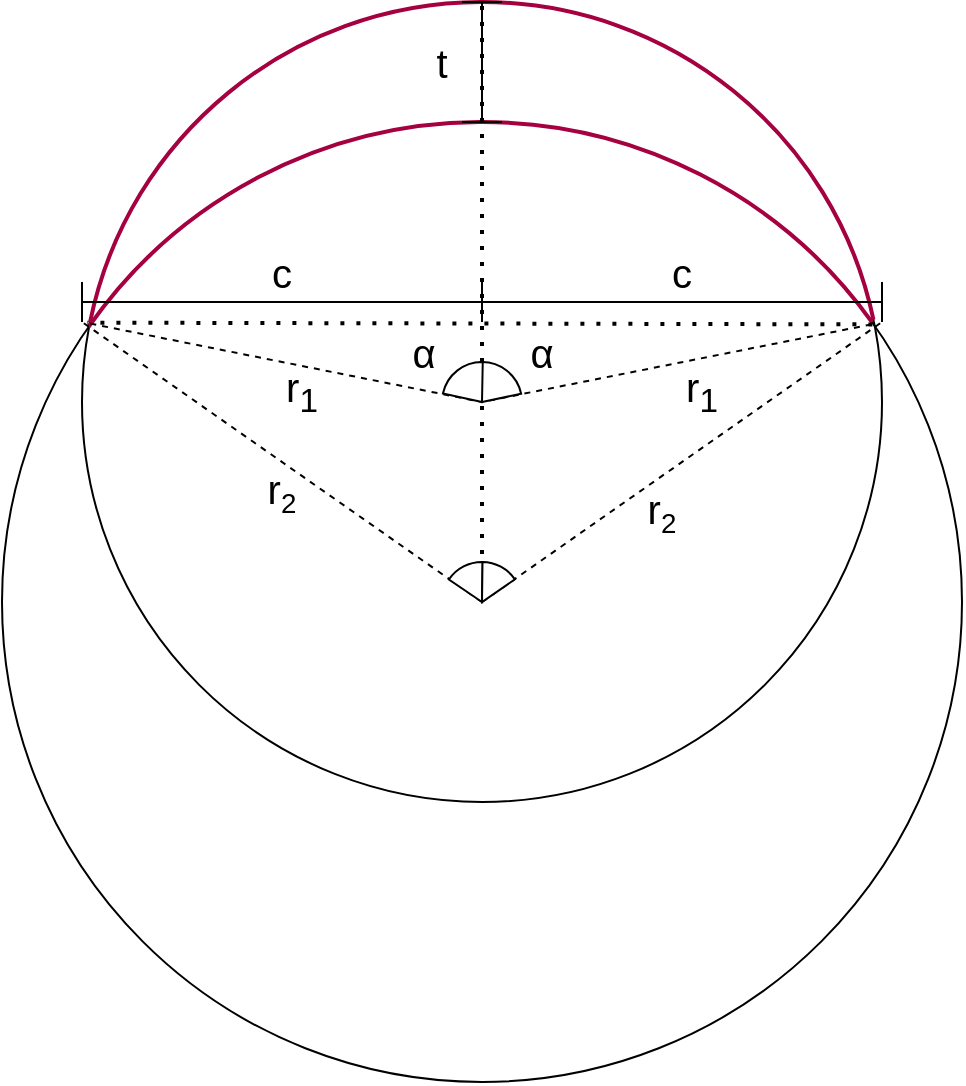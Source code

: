 <mxfile version="24.2.5" type="device">
  <diagram name="Page-1" id="t3d3-SSKAyB4mBenZ0mL">
    <mxGraphModel dx="1624" dy="533" grid="1" gridSize="10" guides="1" tooltips="1" connect="1" arrows="1" fold="1" page="1" pageScale="1" pageWidth="827" pageHeight="1169" math="0" shadow="0">
      <root>
        <mxCell id="0" />
        <mxCell id="1" parent="0" />
        <mxCell id="tUr5hOfoBl_ZDU161N_x-1" value="" style="ellipse;whiteSpace=wrap;html=1;fillColor=none;movable=0;resizable=0;rotatable=0;deletable=0;editable=0;locked=1;connectable=0;rotation=-180;container=0;" parent="1" vertex="1">
          <mxGeometry x="-400" y="400" width="480" height="480" as="geometry" />
        </mxCell>
        <mxCell id="-MQa0_uv0SwBElWbOj7F-25" value="" style="ellipse;whiteSpace=wrap;html=1;fillColor=none;movable=0;resizable=0;rotatable=0;deletable=0;editable=0;locked=1;connectable=0;rotation=-180;container=0;" parent="1" vertex="1">
          <mxGeometry x="-360" y="340" width="400" height="400" as="geometry" />
        </mxCell>
        <mxCell id="-MQa0_uv0SwBElWbOj7F-28" value="" style="verticalLabelPosition=bottom;verticalAlign=top;html=1;shape=mxgraph.basic.arc;startAngle=0.282;endAngle=0.717;fillColor=#d80073;fontColor=#ffffff;strokeColor=#A50040;strokeWidth=2;movable=0;resizable=0;rotatable=0;deletable=0;editable=0;locked=1;connectable=0;rotation=-180;container=0;" parent="1" vertex="1">
          <mxGeometry x="-360" y="340" width="400" height="400" as="geometry" />
        </mxCell>
        <mxCell id="tUr5hOfoBl_ZDU161N_x-4" value="" style="verticalLabelPosition=bottom;verticalAlign=top;html=1;shape=mxgraph.basic.arc;startAngle=0.347;endAngle=0.651;fillColor=#d80073;fontColor=#ffffff;strokeColor=#A50040;strokeWidth=2;movable=0;resizable=0;rotatable=0;deletable=0;editable=0;locked=1;connectable=0;rotation=-180;container=0;" parent="1" vertex="1">
          <mxGeometry x="-400" y="400" width="480" height="480" as="geometry" />
        </mxCell>
        <mxCell id="tUr5hOfoBl_ZDU161N_x-5" value="" style="endArrow=none;dashed=1;html=1;dashPattern=1 3;strokeWidth=2;rounded=0;exitX=0.012;exitY=0.597;exitDx=0;exitDy=0;exitPerimeter=0;entryX=0.911;entryY=0.791;entryDx=0;entryDy=0;entryPerimeter=0;movable=0;resizable=0;rotatable=0;deletable=0;editable=0;locked=1;connectable=0;" parent="1" source="-MQa0_uv0SwBElWbOj7F-25" target="tUr5hOfoBl_ZDU161N_x-4" edge="1">
          <mxGeometry width="50" height="50" relative="1" as="geometry">
            <mxPoint x="-90" y="480" as="sourcePoint" />
            <mxPoint x="-140" y="530" as="targetPoint" />
          </mxGeometry>
        </mxCell>
        <mxCell id="tUr5hOfoBl_ZDU161N_x-6" value="" style="shape=crossbar;whiteSpace=wrap;html=1;rounded=1;direction=south;movable=0;resizable=0;rotatable=0;deletable=0;editable=0;locked=1;connectable=0;rotation=-180;container=0;" parent="1" vertex="1">
          <mxGeometry x="-170" y="340" width="20" height="60" as="geometry" />
        </mxCell>
        <mxCell id="tUr5hOfoBl_ZDU161N_x-7" value="t" style="text;html=1;align=center;verticalAlign=middle;whiteSpace=wrap;rounded=0;movable=0;resizable=0;rotatable=0;deletable=0;editable=0;locked=1;connectable=0;fontSize=20;rotation=0;container=0;" parent="1" vertex="1">
          <mxGeometry x="-200" y="355" width="40" height="30" as="geometry" />
        </mxCell>
        <mxCell id="tUr5hOfoBl_ZDU161N_x-8" value="" style="endArrow=none;dashed=1;html=1;dashPattern=1 3;strokeWidth=2;rounded=0;entryX=0.5;entryY=1;entryDx=0;entryDy=0;movable=0;resizable=0;rotatable=0;deletable=0;editable=0;locked=1;connectable=0;" parent="1" target="-MQa0_uv0SwBElWbOj7F-25" edge="1">
          <mxGeometry width="50" height="50" relative="1" as="geometry">
            <mxPoint x="-160" y="640" as="sourcePoint" />
            <mxPoint x="30" y="590" as="targetPoint" />
          </mxGeometry>
        </mxCell>
        <mxCell id="tUr5hOfoBl_ZDU161N_x-9" value="" style="endArrow=none;dashed=1;html=1;rounded=0;exitX=0.013;exitY=0.597;exitDx=0;exitDy=0;exitPerimeter=0;movable=0;resizable=0;rotatable=0;deletable=0;editable=0;locked=1;connectable=0;" parent="1" source="-MQa0_uv0SwBElWbOj7F-25" edge="1">
          <mxGeometry width="50" height="50" relative="1" as="geometry">
            <mxPoint x="60" y="560" as="sourcePoint" />
            <mxPoint x="-160" y="540" as="targetPoint" />
          </mxGeometry>
        </mxCell>
        <mxCell id="tUr5hOfoBl_ZDU161N_x-10" value="" style="verticalLabelPosition=bottom;verticalAlign=top;html=1;shape=mxgraph.basic.pie;startAngle=0.494;endAngle=0.717;movable=0;resizable=0;rotatable=0;deletable=0;editable=0;locked=1;connectable=0;rotation=-180;container=0;" parent="1" vertex="1">
          <mxGeometry x="-180" y="520" width="40" height="40" as="geometry" />
        </mxCell>
        <mxCell id="tUr5hOfoBl_ZDU161N_x-11" value="" style="endArrow=none;dashed=1;html=1;rounded=0;exitX=0.908;exitY=0.79;exitDx=0;exitDy=0;exitPerimeter=0;movable=0;resizable=0;rotatable=0;deletable=0;editable=0;locked=1;connectable=0;" parent="1" source="tUr5hOfoBl_ZDU161N_x-1" edge="1">
          <mxGeometry width="50" height="50" relative="1" as="geometry">
            <mxPoint x="25" y="491" as="sourcePoint" />
            <mxPoint x="-160" y="540" as="targetPoint" />
          </mxGeometry>
        </mxCell>
        <mxCell id="tUr5hOfoBl_ZDU161N_x-13" value="" style="verticalLabelPosition=bottom;verticalAlign=top;html=1;shape=mxgraph.basic.pie;startAngle=0.284;endAngle=0.503;movable=0;resizable=0;rotatable=0;deletable=0;editable=0;locked=1;connectable=0;rotation=-180;container=0;" parent="1" vertex="1">
          <mxGeometry x="-180" y="520" width="40" height="40" as="geometry" />
        </mxCell>
        <mxCell id="tUr5hOfoBl_ZDU161N_x-15" value="r&lt;sub&gt;1&lt;/sub&gt;" style="text;html=1;align=center;verticalAlign=middle;whiteSpace=wrap;rounded=0;movable=0;resizable=0;rotatable=0;deletable=0;editable=0;locked=1;connectable=0;fontSize=20;rotation=0;container=0;" parent="1" vertex="1">
          <mxGeometry x="-270" y="520" width="40" height="30" as="geometry" />
        </mxCell>
        <mxCell id="tUr5hOfoBl_ZDU161N_x-17" value="r&lt;sub&gt;1&lt;/sub&gt;" style="text;html=1;align=center;verticalAlign=middle;whiteSpace=wrap;rounded=0;movable=0;resizable=0;rotatable=0;deletable=0;editable=0;locked=1;connectable=0;fontSize=20;rotation=0;container=0;" parent="1" vertex="1">
          <mxGeometry x="-70" y="520" width="40" height="30" as="geometry" />
        </mxCell>
        <mxCell id="tUr5hOfoBl_ZDU161N_x-21" value="α" style="text;html=1;align=center;verticalAlign=middle;whiteSpace=wrap;rounded=0;movable=1;resizable=1;rotatable=1;deletable=1;editable=1;locked=0;connectable=1;fontSize=20;rotation=0;container=0;" parent="1" vertex="1">
          <mxGeometry x="-150" y="500" width="40" height="30" as="geometry" />
        </mxCell>
        <mxCell id="tUr5hOfoBl_ZDU161N_x-22" value="α" style="text;html=1;align=center;verticalAlign=middle;whiteSpace=wrap;rounded=0;movable=1;resizable=1;rotatable=1;deletable=1;editable=1;locked=0;connectable=1;fontSize=20;rotation=0;container=0;" parent="1" vertex="1">
          <mxGeometry x="-209" y="500" width="40" height="30" as="geometry" />
        </mxCell>
        <mxCell id="tUr5hOfoBl_ZDU161N_x-24" value="c" style="text;html=1;align=center;verticalAlign=middle;whiteSpace=wrap;rounded=0;movable=0;resizable=0;rotatable=0;deletable=0;editable=0;locked=1;connectable=0;fontSize=20;rotation=0;container=0;" parent="1" vertex="1">
          <mxGeometry x="-360" y="460" width="200" height="30" as="geometry" />
        </mxCell>
        <mxCell id="tUr5hOfoBl_ZDU161N_x-25" value="" style="shape=crossbar;whiteSpace=wrap;html=1;rounded=1;movable=0;resizable=0;rotatable=0;deletable=0;editable=0;locked=1;connectable=0;" parent="1" vertex="1">
          <mxGeometry x="-360" y="480" width="200" height="20" as="geometry" />
        </mxCell>
        <mxCell id="tUr5hOfoBl_ZDU161N_x-26" value="" style="shape=crossbar;whiteSpace=wrap;html=1;rounded=1;movable=0;resizable=0;rotatable=0;deletable=0;editable=0;locked=1;connectable=0;" parent="1" vertex="1">
          <mxGeometry x="-160" y="480" width="200" height="20" as="geometry" />
        </mxCell>
        <mxCell id="tUr5hOfoBl_ZDU161N_x-27" value="c" style="text;html=1;align=center;verticalAlign=middle;whiteSpace=wrap;rounded=0;movable=0;resizable=0;rotatable=0;deletable=0;editable=0;locked=1;connectable=0;fontSize=20;rotation=0;container=0;" parent="1" vertex="1">
          <mxGeometry x="-160" y="460" width="200" height="30" as="geometry" />
        </mxCell>
        <mxCell id="FhCvirTedtab-nDKvr-l-1" value="" style="endArrow=none;dashed=1;html=1;rounded=0;movable=0;resizable=0;rotatable=0;deletable=0;editable=0;locked=1;connectable=0;" edge="1" parent="1">
          <mxGeometry width="50" height="50" relative="1" as="geometry">
            <mxPoint x="-160" y="640" as="sourcePoint" />
            <mxPoint x="-360" y="500" as="targetPoint" />
          </mxGeometry>
        </mxCell>
        <mxCell id="FhCvirTedtab-nDKvr-l-2" value="" style="endArrow=none;dashed=1;html=1;rounded=0;movable=0;resizable=0;rotatable=0;deletable=0;editable=0;locked=1;connectable=0;" edge="1" parent="1">
          <mxGeometry width="50" height="50" relative="1" as="geometry">
            <mxPoint x="-160" y="640" as="sourcePoint" />
            <mxPoint x="40" y="500" as="targetPoint" />
          </mxGeometry>
        </mxCell>
        <mxCell id="FhCvirTedtab-nDKvr-l-4" value="r&lt;span style=&quot;font-size: 16.667px;&quot;&gt;&lt;sub&gt;2&lt;/sub&gt;&lt;/span&gt;" style="text;html=1;align=center;verticalAlign=middle;whiteSpace=wrap;rounded=0;movable=0;resizable=0;rotatable=0;deletable=0;editable=0;locked=1;connectable=0;fontSize=20;rotation=0;container=0;" vertex="1" parent="1">
          <mxGeometry x="-280" y="570" width="40" height="30" as="geometry" />
        </mxCell>
        <mxCell id="FhCvirTedtab-nDKvr-l-5" value="r&lt;span style=&quot;font-size: 16.667px;&quot;&gt;&lt;sub&gt;2&lt;/sub&gt;&lt;/span&gt;" style="text;html=1;align=center;verticalAlign=middle;whiteSpace=wrap;rounded=0;movable=0;resizable=0;rotatable=0;deletable=0;editable=0;locked=1;connectable=0;fontSize=20;rotation=0;container=0;" vertex="1" parent="1">
          <mxGeometry x="-90" y="580" width="40" height="30" as="geometry" />
        </mxCell>
        <mxCell id="FhCvirTedtab-nDKvr-l-7" value="" style="verticalLabelPosition=bottom;verticalAlign=top;html=1;shape=mxgraph.basic.pie;startAngle=0.345;endAngle=0.503;movable=0;resizable=0;rotatable=0;deletable=0;editable=0;locked=1;connectable=0;rotation=-180;container=0;" vertex="1" parent="1">
          <mxGeometry x="-180" y="620" width="40" height="40" as="geometry" />
        </mxCell>
        <mxCell id="FhCvirTedtab-nDKvr-l-10" value="" style="verticalLabelPosition=bottom;verticalAlign=top;html=1;shape=mxgraph.basic.pie;startAngle=0.502;endAngle=0.654;movable=0;resizable=0;rotatable=0;deletable=0;editable=0;locked=1;connectable=0;rotation=-180;container=0;" vertex="1" parent="1">
          <mxGeometry x="-180" y="620" width="40" height="40" as="geometry" />
        </mxCell>
      </root>
    </mxGraphModel>
  </diagram>
</mxfile>
